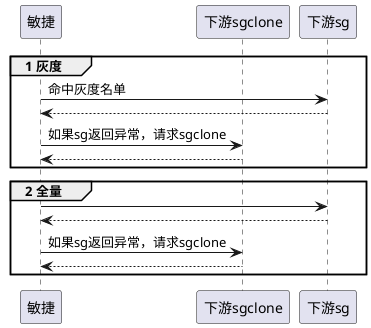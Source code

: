 @startuml
'https://plantuml.com/sequence-diagram


participant 敏捷 as p1
participant 下游sgclone as p2
participant 下游sg as p3
group 1 灰度
p1 -> p3: 命中灰度名单
p3 --> p1:
p1 -> p2: 如果sg返回异常，请求sgclone
p2 --> p1:
end

group 2 全量
p1 -> p3:
p3 --> p1:
p1 -> p2: 如果sg返回异常，请求sgclone
p2 --> p1:
end
@enduml